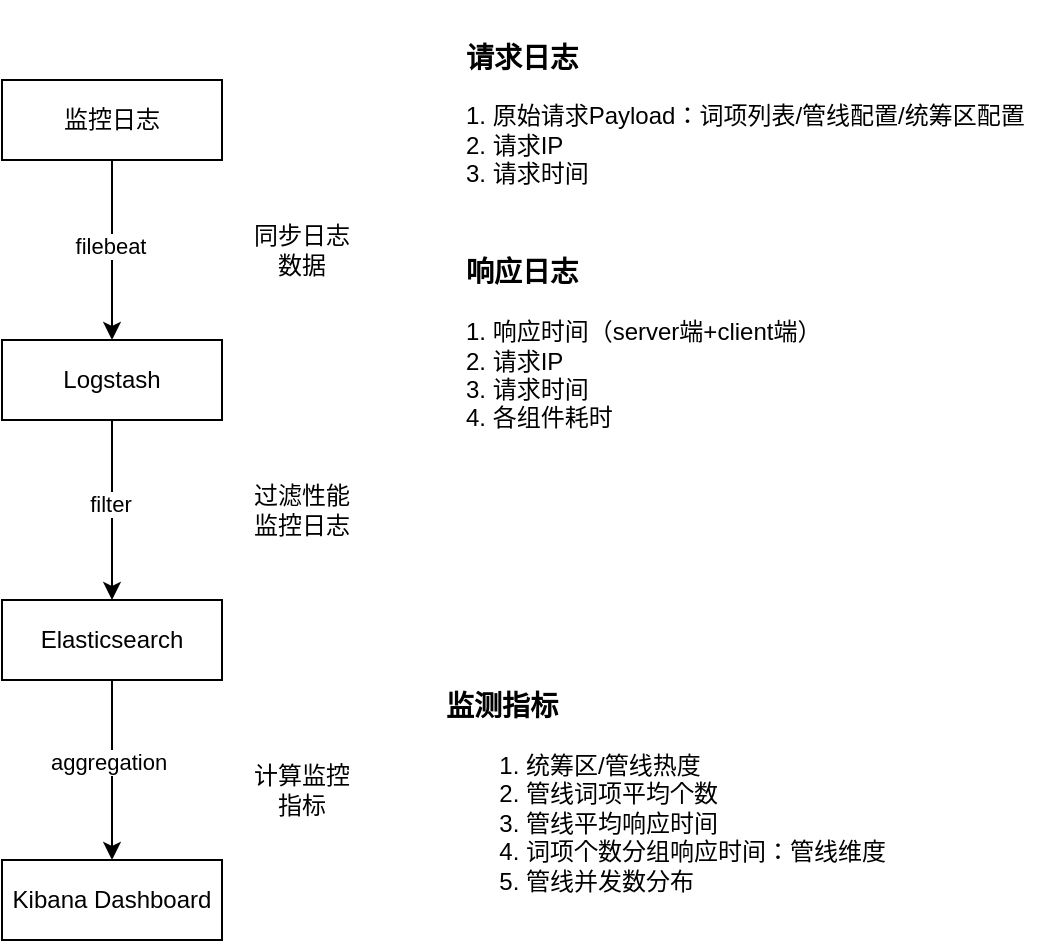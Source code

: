 <mxfile version="21.5.2" type="github">
  <diagram name="Page-1" id="ywspjUqZf9-y0v30HufH">
    <mxGraphModel dx="2074" dy="1155" grid="1" gridSize="10" guides="1" tooltips="1" connect="1" arrows="1" fold="1" page="1" pageScale="1" pageWidth="850" pageHeight="1100" math="0" shadow="0">
      <root>
        <mxCell id="0" />
        <mxCell id="1" parent="0" />
        <mxCell id="E9IGDSx4ayWU9MxSqUQv-3" style="edgeStyle=orthogonalEdgeStyle;rounded=0;orthogonalLoop=1;jettySize=auto;html=1;entryX=0.5;entryY=0;entryDx=0;entryDy=0;" edge="1" parent="1" source="E9IGDSx4ayWU9MxSqUQv-1" target="E9IGDSx4ayWU9MxSqUQv-2">
          <mxGeometry relative="1" as="geometry" />
        </mxCell>
        <mxCell id="E9IGDSx4ayWU9MxSqUQv-8" value="filebeat" style="edgeLabel;html=1;align=center;verticalAlign=middle;resizable=0;points=[];" vertex="1" connectable="0" parent="E9IGDSx4ayWU9MxSqUQv-3">
          <mxGeometry x="-0.044" y="-1" relative="1" as="geometry">
            <mxPoint as="offset" />
          </mxGeometry>
        </mxCell>
        <mxCell id="E9IGDSx4ayWU9MxSqUQv-1" value="监控日志" style="rounded=0;whiteSpace=wrap;html=1;" vertex="1" parent="1">
          <mxGeometry x="140" y="160" width="110" height="40" as="geometry" />
        </mxCell>
        <mxCell id="E9IGDSx4ayWU9MxSqUQv-5" style="edgeStyle=orthogonalEdgeStyle;rounded=0;orthogonalLoop=1;jettySize=auto;html=1;entryX=0.5;entryY=0;entryDx=0;entryDy=0;" edge="1" parent="1" source="E9IGDSx4ayWU9MxSqUQv-2" target="E9IGDSx4ayWU9MxSqUQv-4">
          <mxGeometry relative="1" as="geometry" />
        </mxCell>
        <mxCell id="E9IGDSx4ayWU9MxSqUQv-9" value="filter" style="edgeLabel;html=1;align=center;verticalAlign=middle;resizable=0;points=[];" vertex="1" connectable="0" parent="E9IGDSx4ayWU9MxSqUQv-5">
          <mxGeometry x="-0.067" y="-1" relative="1" as="geometry">
            <mxPoint as="offset" />
          </mxGeometry>
        </mxCell>
        <mxCell id="E9IGDSx4ayWU9MxSqUQv-2" value="Logstash" style="rounded=0;whiteSpace=wrap;html=1;" vertex="1" parent="1">
          <mxGeometry x="140" y="290" width="110" height="40" as="geometry" />
        </mxCell>
        <mxCell id="E9IGDSx4ayWU9MxSqUQv-7" style="edgeStyle=orthogonalEdgeStyle;rounded=0;orthogonalLoop=1;jettySize=auto;html=1;" edge="1" parent="1" source="E9IGDSx4ayWU9MxSqUQv-4" target="E9IGDSx4ayWU9MxSqUQv-6">
          <mxGeometry relative="1" as="geometry" />
        </mxCell>
        <mxCell id="E9IGDSx4ayWU9MxSqUQv-10" value="aggregation" style="edgeLabel;html=1;align=center;verticalAlign=middle;resizable=0;points=[];" vertex="1" connectable="0" parent="E9IGDSx4ayWU9MxSqUQv-7">
          <mxGeometry x="-0.089" y="-2" relative="1" as="geometry">
            <mxPoint as="offset" />
          </mxGeometry>
        </mxCell>
        <mxCell id="E9IGDSx4ayWU9MxSqUQv-4" value="Elasticsearch" style="rounded=0;whiteSpace=wrap;html=1;" vertex="1" parent="1">
          <mxGeometry x="140" y="420" width="110" height="40" as="geometry" />
        </mxCell>
        <mxCell id="E9IGDSx4ayWU9MxSqUQv-6" value="Kibana Dashboard" style="rounded=0;whiteSpace=wrap;html=1;" vertex="1" parent="1">
          <mxGeometry x="140" y="550" width="110" height="40" as="geometry" />
        </mxCell>
        <mxCell id="E9IGDSx4ayWU9MxSqUQv-11" value="过滤性能监控日志" style="text;html=1;strokeColor=none;fillColor=none;align=center;verticalAlign=middle;whiteSpace=wrap;rounded=0;" vertex="1" parent="1">
          <mxGeometry x="260" y="360" width="60" height="30" as="geometry" />
        </mxCell>
        <mxCell id="E9IGDSx4ayWU9MxSqUQv-12" value="计算监控指标" style="text;html=1;strokeColor=none;fillColor=none;align=center;verticalAlign=middle;whiteSpace=wrap;rounded=0;" vertex="1" parent="1">
          <mxGeometry x="260" y="500" width="60" height="30" as="geometry" />
        </mxCell>
        <mxCell id="E9IGDSx4ayWU9MxSqUQv-13" value="同步日志数据" style="text;html=1;strokeColor=none;fillColor=none;align=center;verticalAlign=middle;whiteSpace=wrap;rounded=0;" vertex="1" parent="1">
          <mxGeometry x="260" y="230" width="60" height="30" as="geometry" />
        </mxCell>
        <mxCell id="E9IGDSx4ayWU9MxSqUQv-14" value="&lt;h3&gt;请求日志&lt;/h3&gt;1. 原始请求Payload：&lt;span style=&quot;background-color: initial;&quot;&gt;词项列表/管线配置/统筹区配置&lt;/span&gt;&lt;br&gt;2. 请求IP&lt;br&gt;3. 请求时间" style="text;html=1;strokeColor=none;fillColor=none;align=left;verticalAlign=middle;whiteSpace=wrap;rounded=0;" vertex="1" parent="1">
          <mxGeometry x="370" y="120" width="290" height="100" as="geometry" />
        </mxCell>
        <mxCell id="E9IGDSx4ayWU9MxSqUQv-16" value="&lt;h3&gt;响应日志&lt;/h3&gt;1. 响应时间（server端+client端）&lt;br&gt;2. 请求IP&lt;br&gt;3. 请求时间&lt;br&gt;4. 各组件耗时" style="text;html=1;strokeColor=none;fillColor=none;align=left;verticalAlign=middle;whiteSpace=wrap;rounded=0;" vertex="1" parent="1">
          <mxGeometry x="370" y="230" width="285" height="110" as="geometry" />
        </mxCell>
        <mxCell id="E9IGDSx4ayWU9MxSqUQv-17" value="&lt;h3&gt;监测指标&lt;/h3&gt;&lt;ol&gt;&lt;li&gt;统筹区/管线热度&lt;/li&gt;&lt;li&gt;管线词项平均个数&lt;/li&gt;&lt;li&gt;管线平均响应时间&lt;/li&gt;&lt;li&gt;词项个数分组响应时间：管线维度&lt;/li&gt;&lt;li&gt;管线并发数分布&lt;/li&gt;&lt;/ol&gt;" style="text;html=1;strokeColor=none;fillColor=none;align=left;verticalAlign=middle;whiteSpace=wrap;rounded=0;" vertex="1" parent="1">
          <mxGeometry x="360" y="440" width="285" height="150" as="geometry" />
        </mxCell>
      </root>
    </mxGraphModel>
  </diagram>
</mxfile>
